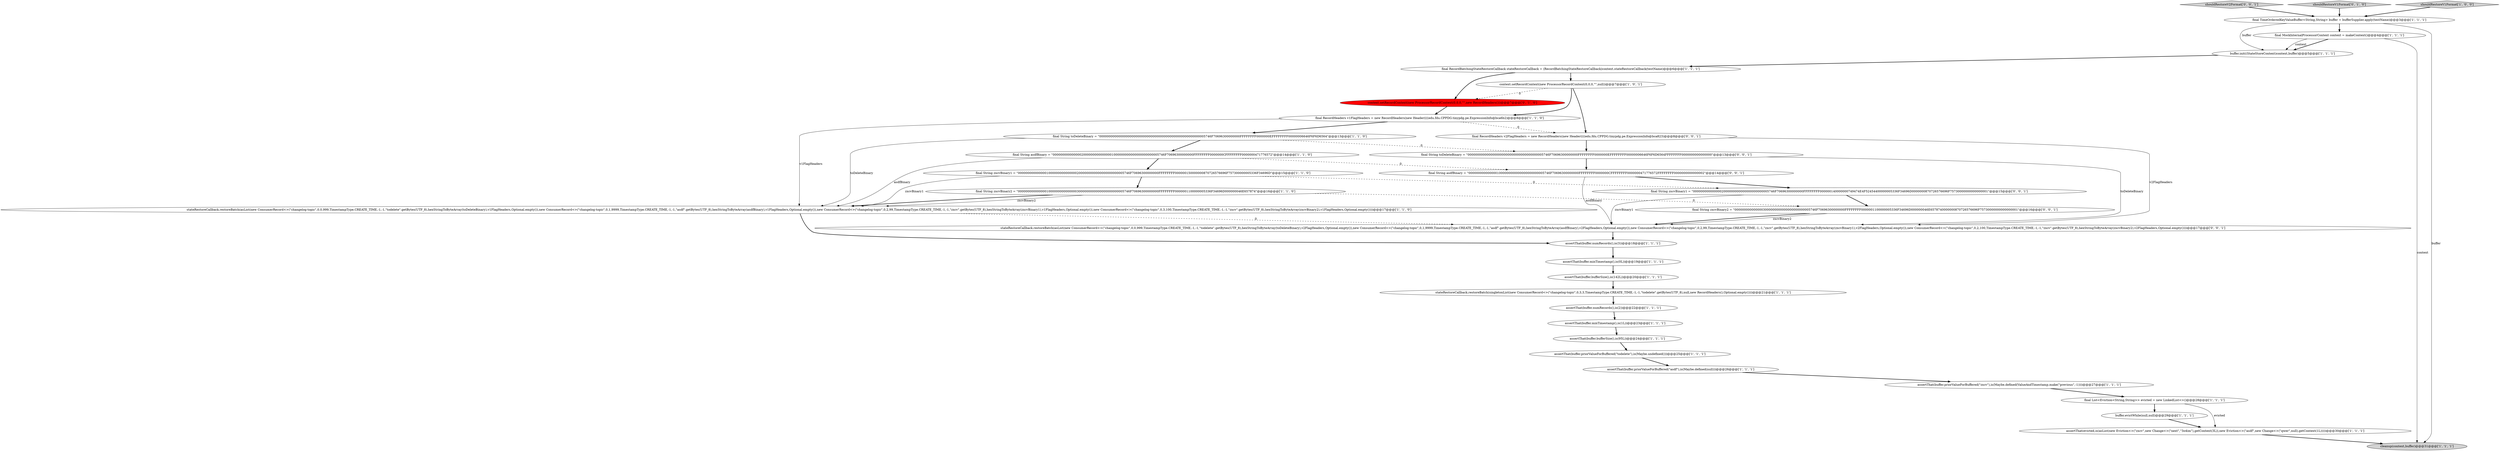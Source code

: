 digraph {
16 [style = filled, label = "assertThat(buffer.minTimestamp(),is(0L))@@@19@@@['1', '1', '1']", fillcolor = white, shape = ellipse image = "AAA0AAABBB1BBB"];
28 [style = filled, label = "final String zxcvBinary2 = \"0000000000000003000000000000000000000005746F70696300000000FFFFFFFF0000001100000005336F34696D000000046E6578740000000870726576696F75730000000000000001\"@@@16@@@['0', '0', '1']", fillcolor = white, shape = ellipse image = "AAA0AAABBB3BBB"];
31 [style = filled, label = "final String asdfBinary = \"0000000000000001000000000000000000000005746F70696300000000FFFFFFFF0000000CFFFFFFFF0000000471776572FFFFFFFF0000000000000002\"@@@14@@@['0', '0', '1']", fillcolor = white, shape = ellipse image = "AAA0AAABBB3BBB"];
20 [style = filled, label = "buffer.evictWhile(null,null)@@@29@@@['1', '1', '1']", fillcolor = white, shape = ellipse image = "AAA0AAABBB1BBB"];
17 [style = filled, label = "assertThat(buffer.priorValueForBuffered(\"asdf\"),is(Maybe.defined(null)))@@@26@@@['1', '1', '1']", fillcolor = white, shape = ellipse image = "AAA0AAABBB1BBB"];
8 [style = filled, label = "assertThat(evicted,is(asList(new Eviction<>(\"zxcv\",new Change<>(\"next\",\"3o4im\"),getContext(3L)),new Eviction<>(\"asdf\",new Change<>(\"qwer\",null),getContext(1L)))))@@@30@@@['1', '1', '1']", fillcolor = white, shape = ellipse image = "AAA0AAABBB1BBB"];
7 [style = filled, label = "final TimeOrderedKeyValueBuffer<String,String> buffer = bufferSupplier.apply(testName)@@@3@@@['1', '1', '1']", fillcolor = white, shape = ellipse image = "AAA0AAABBB1BBB"];
33 [style = filled, label = "shouldRestoreV2Format['0', '0', '1']", fillcolor = lightgray, shape = diamond image = "AAA0AAABBB3BBB"];
9 [style = filled, label = "final String zxcvBinary2 = \"00000000000000010000000000000003000000000000000000000005746F70696300000000FFFFFFFF0000001100000005336F34696D000000046E657874\"@@@16@@@['1', '1', '0']", fillcolor = white, shape = ellipse image = "AAA0AAABBB1BBB"];
34 [style = filled, label = "final RecordHeaders v2FlagHeaders = new RecordHeaders(new Header((((edu.fdu.CPPDG.tinypdg.pe.ExpressionInfo@bca823)@@@8@@@['0', '0', '1']", fillcolor = white, shape = ellipse image = "AAA0AAABBB3BBB"];
12 [style = filled, label = "stateRestoreCallback.restoreBatch(asList(new ConsumerRecord<>(\"changelog-topic\",0,0,999,TimestampType.CREATE_TIME,-1,-1,\"todelete\".getBytes(UTF_8),hexStringToByteArray(toDeleteBinary),v1FlagHeaders,Optional.empty()),new ConsumerRecord<>(\"changelog-topic\",0,1,9999,TimestampType.CREATE_TIME,-1,-1,\"asdf\".getBytes(UTF_8),hexStringToByteArray(asdfBinary),v1FlagHeaders,Optional.empty()),new ConsumerRecord<>(\"changelog-topic\",0,2,99,TimestampType.CREATE_TIME,-1,-1,\"zxcv\".getBytes(UTF_8),hexStringToByteArray(zxcvBinary1),v1FlagHeaders,Optional.empty()),new ConsumerRecord<>(\"changelog-topic\",0,3,100,TimestampType.CREATE_TIME,-1,-1,\"zxcv\".getBytes(UTF_8),hexStringToByteArray(zxcvBinary2),v1FlagHeaders,Optional.empty())))@@@17@@@['1', '1', '0']", fillcolor = white, shape = ellipse image = "AAA0AAABBB1BBB"];
1 [style = filled, label = "final RecordHeaders v1FlagHeaders = new RecordHeaders(new Header((((edu.fdu.CPPDG.tinypdg.pe.ExpressionInfo@bca6b2)@@@8@@@['1', '1', '0']", fillcolor = white, shape = ellipse image = "AAA0AAABBB1BBB"];
5 [style = filled, label = "final RecordBatchingStateRestoreCallback stateRestoreCallback = (RecordBatchingStateRestoreCallback)context.stateRestoreCallback(testName)@@@6@@@['1', '1', '1']", fillcolor = white, shape = ellipse image = "AAA0AAABBB1BBB"];
23 [style = filled, label = "context.setRecordContext(new ProcessorRecordContext(0,0,0,\"\",null))@@@7@@@['1', '0', '1']", fillcolor = white, shape = ellipse image = "AAA0AAABBB1BBB"];
11 [style = filled, label = "stateRestoreCallback.restoreBatch(singletonList(new ConsumerRecord<>(\"changelog-topic\",0,3,3,TimestampType.CREATE_TIME,-1,-1,\"todelete\".getBytes(UTF_8),null,new RecordHeaders(),Optional.empty())))@@@21@@@['1', '1', '1']", fillcolor = white, shape = ellipse image = "AAA0AAABBB1BBB"];
3 [style = filled, label = "final String zxcvBinary1 = \"00000000000000010000000000000002000000000000000000000005746F70696300000000FFFFFFFF000000150000000870726576696F757300000005336F34696D\"@@@15@@@['1', '1', '0']", fillcolor = white, shape = ellipse image = "AAA0AAABBB1BBB"];
18 [style = filled, label = "assertThat(buffer.bufferSize(),is(142L))@@@20@@@['1', '1', '1']", fillcolor = white, shape = ellipse image = "AAA0AAABBB1BBB"];
0 [style = filled, label = "final String asdfBinary = \"00000000000000020000000000000001000000000000000000000005746F70696300000000FFFFFFFF0000000CFFFFFFFF0000000471776572\"@@@14@@@['1', '1', '0']", fillcolor = white, shape = ellipse image = "AAA0AAABBB1BBB"];
24 [style = filled, label = "assertThat(buffer.numRecords(),is(2))@@@22@@@['1', '1', '1']", fillcolor = white, shape = ellipse image = "AAA0AAABBB1BBB"];
26 [style = filled, label = "shouldRestoreV1Format['0', '1', '0']", fillcolor = lightgray, shape = diamond image = "AAA0AAABBB2BBB"];
32 [style = filled, label = "final String toDeleteBinary = \"0000000000000000000000000000000000000005746F70696300000000FFFFFFFF0000000EFFFFFFFF00000006646F6F6D6564FFFFFFFF0000000000000000\"@@@13@@@['0', '0', '1']", fillcolor = white, shape = ellipse image = "AAA0AAABBB3BBB"];
30 [style = filled, label = "final String zxcvBinary1 = \"0000000000000002000000000000000000000005746F70696300000000FFFFFFFF000000140000000749474E4F52454400000005336F34696D0000000870726576696F75730000000000000001\"@@@15@@@['0', '0', '1']", fillcolor = white, shape = ellipse image = "AAA0AAABBB3BBB"];
4 [style = filled, label = "assertThat(buffer.priorValueForBuffered(\"todelete\"),is(Maybe.undefined()))@@@25@@@['1', '1', '1']", fillcolor = white, shape = ellipse image = "AAA0AAABBB1BBB"];
14 [style = filled, label = "assertThat(buffer.minTimestamp(),is(1L))@@@23@@@['1', '1', '1']", fillcolor = white, shape = ellipse image = "AAA0AAABBB1BBB"];
13 [style = filled, label = "shouldRestoreV1Format['1', '0', '0']", fillcolor = lightgray, shape = diamond image = "AAA0AAABBB1BBB"];
27 [style = filled, label = "context.setRecordContext(new ProcessorRecordContext(0,0,0,\"\",new RecordHeaders()))@@@7@@@['0', '1', '0']", fillcolor = red, shape = ellipse image = "AAA1AAABBB2BBB"];
21 [style = filled, label = "assertThat(buffer.priorValueForBuffered(\"zxcv\"),is(Maybe.defined(ValueAndTimestamp.make(\"previous\",-1))))@@@27@@@['1', '1', '1']", fillcolor = white, shape = ellipse image = "AAA0AAABBB1BBB"];
2 [style = filled, label = "buffer.init((StateStoreContext)context,buffer)@@@5@@@['1', '1', '1']", fillcolor = white, shape = ellipse image = "AAA0AAABBB1BBB"];
19 [style = filled, label = "final String toDeleteBinary = \"00000000000000000000000000000000000000000000000000000005746F70696300000000FFFFFFFF0000000EFFFFFFFF00000006646F6F6D6564\"@@@13@@@['1', '1', '0']", fillcolor = white, shape = ellipse image = "AAA0AAABBB1BBB"];
22 [style = filled, label = "final List<Eviction<String,String>> evicted = new LinkedList<>()@@@28@@@['1', '1', '1']", fillcolor = white, shape = ellipse image = "AAA0AAABBB1BBB"];
25 [style = filled, label = "final MockInternalProcessorContext context = makeContext()@@@4@@@['1', '1', '1']", fillcolor = white, shape = ellipse image = "AAA0AAABBB1BBB"];
6 [style = filled, label = "cleanup(context,buffer)@@@31@@@['1', '1', '1']", fillcolor = lightgray, shape = ellipse image = "AAA0AAABBB1BBB"];
10 [style = filled, label = "assertThat(buffer.numRecords(),is(3))@@@18@@@['1', '1', '1']", fillcolor = white, shape = ellipse image = "AAA0AAABBB1BBB"];
15 [style = filled, label = "assertThat(buffer.bufferSize(),is(95L))@@@24@@@['1', '1', '1']", fillcolor = white, shape = ellipse image = "AAA0AAABBB1BBB"];
29 [style = filled, label = "stateRestoreCallback.restoreBatch(asList(new ConsumerRecord<>(\"changelog-topic\",0,0,999,TimestampType.CREATE_TIME,-1,-1,\"todelete\".getBytes(UTF_8),hexStringToByteArray(toDeleteBinary),v2FlagHeaders,Optional.empty()),new ConsumerRecord<>(\"changelog-topic\",0,1,9999,TimestampType.CREATE_TIME,-1,-1,\"asdf\".getBytes(UTF_8),hexStringToByteArray(asdfBinary),v2FlagHeaders,Optional.empty()),new ConsumerRecord<>(\"changelog-topic\",0,2,99,TimestampType.CREATE_TIME,-1,-1,\"zxcv\".getBytes(UTF_8),hexStringToByteArray(zxcvBinary1),v2FlagHeaders,Optional.empty()),new ConsumerRecord<>(\"changelog-topic\",0,2,100,TimestampType.CREATE_TIME,-1,-1,\"zxcv\".getBytes(UTF_8),hexStringToByteArray(zxcvBinary2),v2FlagHeaders,Optional.empty())))@@@17@@@['0', '0', '1']", fillcolor = white, shape = ellipse image = "AAA0AAABBB3BBB"];
33->7 [style = bold, label=""];
0->3 [style = bold, label=""];
28->29 [style = bold, label=""];
34->29 [style = solid, label="v2FlagHeaders"];
7->2 [style = solid, label="buffer"];
27->1 [style = bold, label=""];
16->18 [style = bold, label=""];
3->30 [style = dashed, label="0"];
4->17 [style = bold, label=""];
26->7 [style = bold, label=""];
25->6 [style = solid, label="context"];
5->23 [style = bold, label=""];
3->12 [style = solid, label="zxcvBinary1"];
23->27 [style = dashed, label="0"];
1->34 [style = dashed, label="0"];
18->11 [style = bold, label=""];
28->29 [style = solid, label="zxcvBinary2"];
9->28 [style = dashed, label="0"];
9->12 [style = solid, label="zxcvBinary2"];
8->6 [style = bold, label=""];
19->12 [style = solid, label="toDeleteBinary"];
7->6 [style = solid, label="buffer"];
11->24 [style = bold, label=""];
25->2 [style = bold, label=""];
19->0 [style = bold, label=""];
24->14 [style = bold, label=""];
25->2 [style = solid, label="context"];
0->12 [style = solid, label="asdfBinary"];
3->9 [style = bold, label=""];
20->8 [style = bold, label=""];
12->10 [style = bold, label=""];
30->28 [style = bold, label=""];
10->16 [style = bold, label=""];
22->20 [style = bold, label=""];
21->22 [style = bold, label=""];
30->29 [style = solid, label="zxcvBinary1"];
13->7 [style = bold, label=""];
31->30 [style = bold, label=""];
15->4 [style = bold, label=""];
22->8 [style = solid, label="evicted"];
0->31 [style = dashed, label="0"];
12->29 [style = dashed, label="0"];
23->1 [style = bold, label=""];
23->34 [style = bold, label=""];
1->12 [style = solid, label="v1FlagHeaders"];
29->10 [style = bold, label=""];
34->32 [style = bold, label=""];
14->15 [style = bold, label=""];
7->25 [style = bold, label=""];
9->12 [style = bold, label=""];
5->27 [style = bold, label=""];
19->32 [style = dashed, label="0"];
31->29 [style = solid, label="asdfBinary"];
1->19 [style = bold, label=""];
17->21 [style = bold, label=""];
32->31 [style = bold, label=""];
2->5 [style = bold, label=""];
32->29 [style = solid, label="toDeleteBinary"];
}
